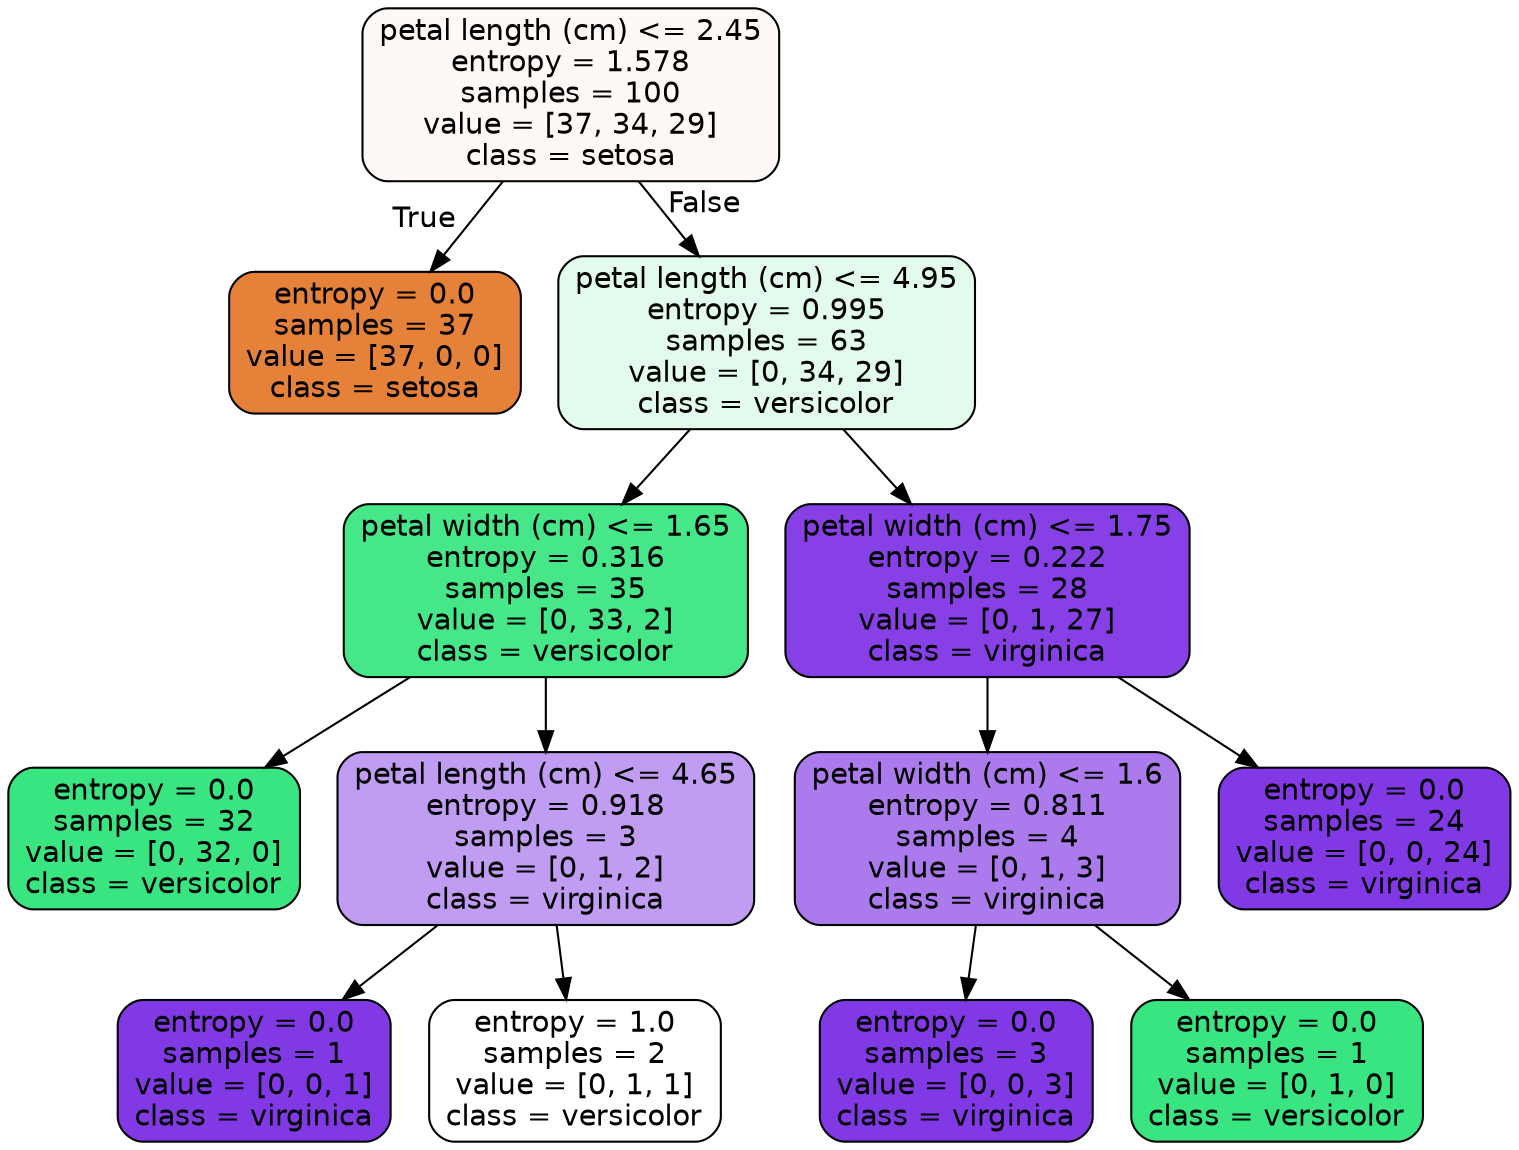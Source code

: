 digraph Tree {
node [shape=box, style="filled, rounded", color="black", fontname=helvetica] ;
edge [fontname=helvetica] ;
0 [label="petal length (cm) <= 2.45\nentropy = 1.578\nsamples = 100\nvalue = [37, 34, 29]\nclass = setosa", fillcolor="#fef9f6"] ;
1 [label="entropy = 0.0\nsamples = 37\nvalue = [37, 0, 0]\nclass = setosa", fillcolor="#e58139"] ;
0 -> 1 [labeldistance=2.5, labelangle=45, headlabel="True"] ;
2 [label="petal length (cm) <= 4.95\nentropy = 0.995\nsamples = 63\nvalue = [0, 34, 29]\nclass = versicolor", fillcolor="#e2fbec"] ;
0 -> 2 [labeldistance=2.5, labelangle=-45, headlabel="False"] ;
3 [label="petal width (cm) <= 1.65\nentropy = 0.316\nsamples = 35\nvalue = [0, 33, 2]\nclass = versicolor", fillcolor="#45e789"] ;
2 -> 3 ;
4 [label="entropy = 0.0\nsamples = 32\nvalue = [0, 32, 0]\nclass = versicolor", fillcolor="#39e581"] ;
3 -> 4 ;
5 [label="petal length (cm) <= 4.65\nentropy = 0.918\nsamples = 3\nvalue = [0, 1, 2]\nclass = virginica", fillcolor="#c09cf2"] ;
3 -> 5 ;
6 [label="entropy = 0.0\nsamples = 1\nvalue = [0, 0, 1]\nclass = virginica", fillcolor="#8139e5"] ;
5 -> 6 ;
7 [label="entropy = 1.0\nsamples = 2\nvalue = [0, 1, 1]\nclass = versicolor", fillcolor="#ffffff"] ;
5 -> 7 ;
8 [label="petal width (cm) <= 1.75\nentropy = 0.222\nsamples = 28\nvalue = [0, 1, 27]\nclass = virginica", fillcolor="#8640e6"] ;
2 -> 8 ;
9 [label="petal width (cm) <= 1.6\nentropy = 0.811\nsamples = 4\nvalue = [0, 1, 3]\nclass = virginica", fillcolor="#ab7bee"] ;
8 -> 9 ;
10 [label="entropy = 0.0\nsamples = 3\nvalue = [0, 0, 3]\nclass = virginica", fillcolor="#8139e5"] ;
9 -> 10 ;
11 [label="entropy = 0.0\nsamples = 1\nvalue = [0, 1, 0]\nclass = versicolor", fillcolor="#39e581"] ;
9 -> 11 ;
12 [label="entropy = 0.0\nsamples = 24\nvalue = [0, 0, 24]\nclass = virginica", fillcolor="#8139e5"] ;
8 -> 12 ;
}